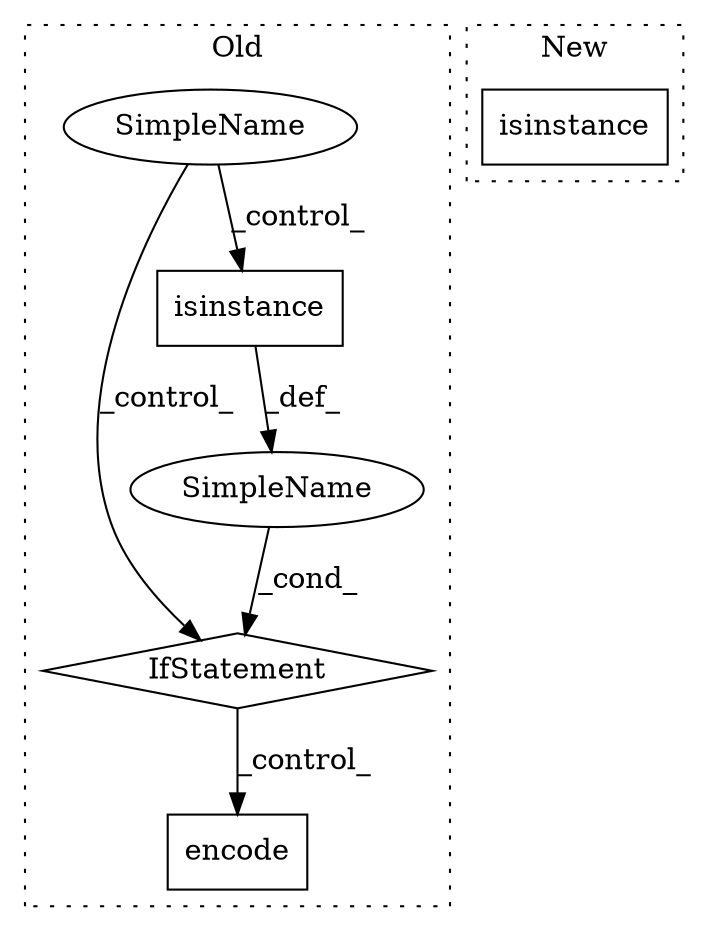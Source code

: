 digraph G {
subgraph cluster0 {
1 [label="encode" a="32" s="972,987" l="7,1" shape="box"];
3 [label="IfStatement" a="25" s="915,953" l="4,2" shape="diamond"];
4 [label="SimpleName" a="42" s="" l="" shape="ellipse"];
5 [label="SimpleName" a="42" s="" l="" shape="ellipse"];
6 [label="isinstance" a="32" s="930,952" l="11,1" shape="box"];
label = "Old";
style="dotted";
}
subgraph cluster1 {
2 [label="isinstance" a="32" s="913,941" l="11,1" shape="box"];
label = "New";
style="dotted";
}
3 -> 1 [label="_control_"];
4 -> 6 [label="_control_"];
4 -> 3 [label="_control_"];
5 -> 3 [label="_cond_"];
6 -> 5 [label="_def_"];
}